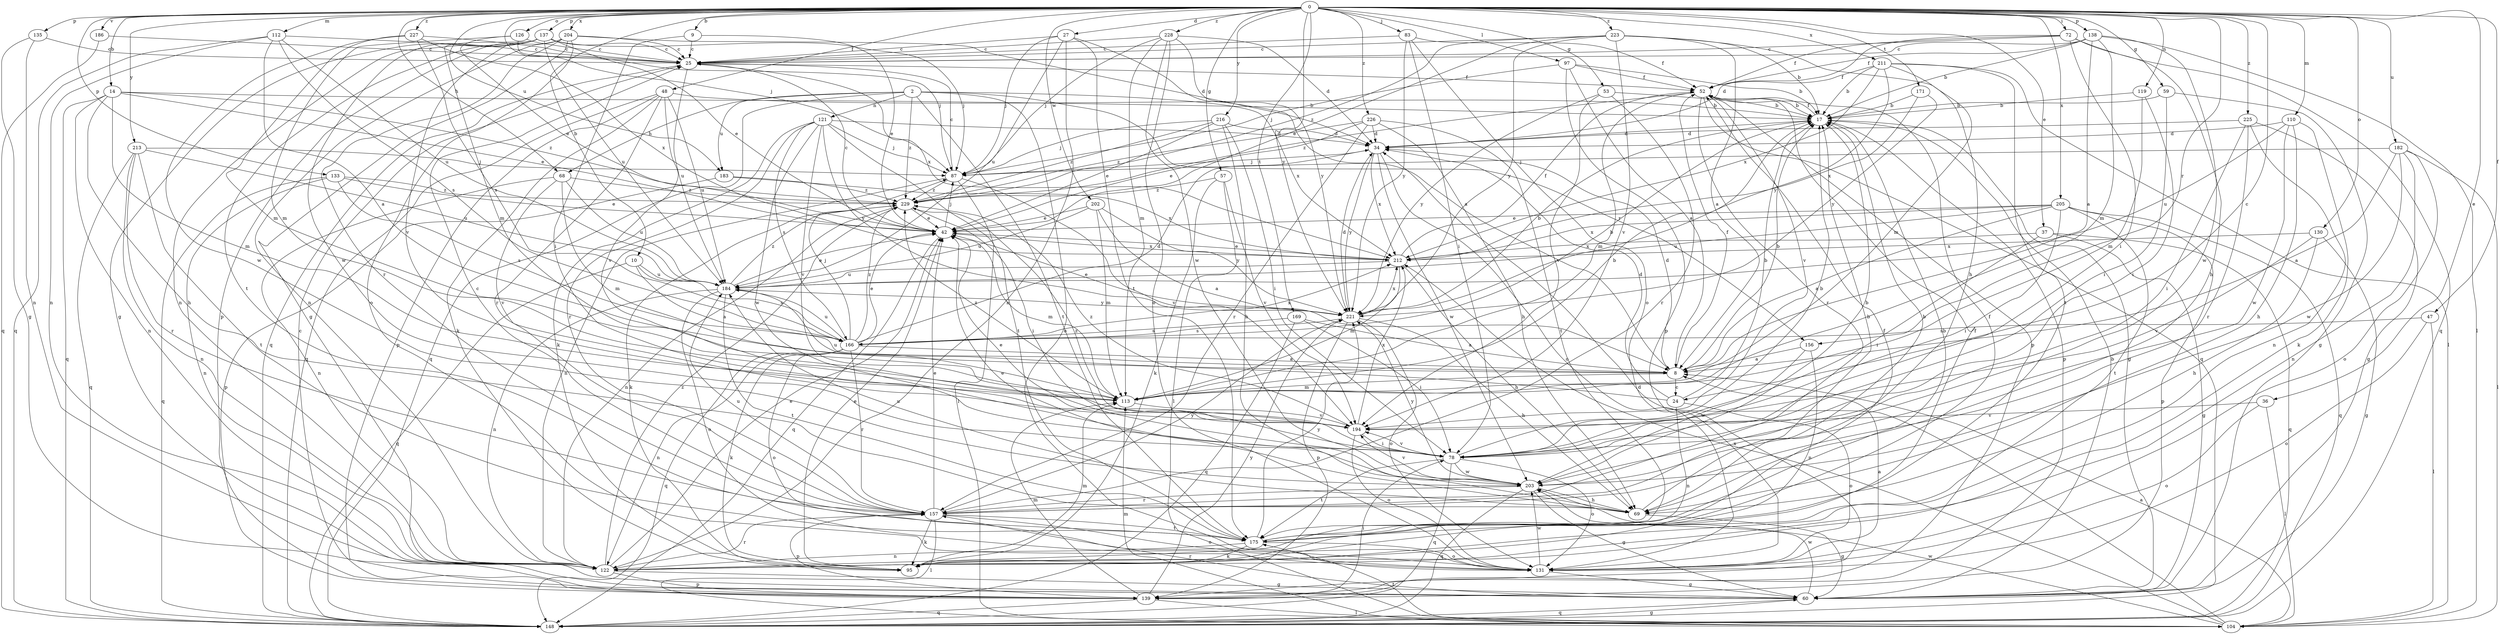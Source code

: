 strict digraph  {
0;
2;
8;
9;
10;
14;
17;
24;
25;
27;
34;
36;
37;
42;
47;
48;
52;
53;
57;
59;
60;
68;
69;
72;
78;
83;
87;
95;
97;
104;
110;
112;
113;
119;
121;
122;
126;
130;
131;
133;
135;
137;
138;
139;
148;
156;
157;
166;
169;
171;
175;
182;
183;
184;
186;
194;
202;
203;
204;
205;
211;
212;
213;
216;
221;
223;
225;
226;
227;
228;
229;
0 -> 9  [label=b];
0 -> 10  [label=b];
0 -> 14  [label=b];
0 -> 24  [label=c];
0 -> 27  [label=d];
0 -> 36  [label=e];
0 -> 37  [label=e];
0 -> 47  [label=f];
0 -> 48  [label=f];
0 -> 53  [label=g];
0 -> 57  [label=g];
0 -> 59  [label=g];
0 -> 68  [label=h];
0 -> 72  [label=i];
0 -> 83  [label=j];
0 -> 87  [label=j];
0 -> 97  [label=l];
0 -> 110  [label=m];
0 -> 112  [label=m];
0 -> 119  [label=n];
0 -> 126  [label=o];
0 -> 130  [label=o];
0 -> 133  [label=p];
0 -> 135  [label=p];
0 -> 137  [label=p];
0 -> 138  [label=p];
0 -> 156  [label=r];
0 -> 169  [label=t];
0 -> 171  [label=t];
0 -> 182  [label=u];
0 -> 183  [label=u];
0 -> 186  [label=v];
0 -> 202  [label=w];
0 -> 204  [label=x];
0 -> 205  [label=x];
0 -> 211  [label=x];
0 -> 213  [label=y];
0 -> 216  [label=y];
0 -> 221  [label=y];
0 -> 223  [label=z];
0 -> 225  [label=z];
0 -> 226  [label=z];
0 -> 227  [label=z];
0 -> 228  [label=z];
2 -> 68  [label=h];
2 -> 121  [label=n];
2 -> 131  [label=o];
2 -> 148  [label=q];
2 -> 156  [label=r];
2 -> 175  [label=t];
2 -> 183  [label=u];
2 -> 212  [label=x];
2 -> 229  [label=z];
8 -> 17  [label=b];
8 -> 24  [label=c];
8 -> 34  [label=d];
8 -> 52  [label=f];
8 -> 113  [label=m];
9 -> 25  [label=c];
9 -> 42  [label=e];
9 -> 78  [label=i];
10 -> 8  [label=a];
10 -> 148  [label=q];
10 -> 166  [label=s];
10 -> 184  [label=u];
14 -> 17  [label=b];
14 -> 42  [label=e];
14 -> 69  [label=h];
14 -> 113  [label=m];
14 -> 122  [label=n];
14 -> 148  [label=q];
14 -> 229  [label=z];
17 -> 34  [label=d];
17 -> 52  [label=f];
17 -> 60  [label=g];
17 -> 139  [label=p];
24 -> 17  [label=b];
24 -> 34  [label=d];
24 -> 122  [label=n];
24 -> 131  [label=o];
24 -> 184  [label=u];
25 -> 52  [label=f];
25 -> 148  [label=q];
25 -> 184  [label=u];
25 -> 212  [label=x];
27 -> 8  [label=a];
27 -> 25  [label=c];
27 -> 87  [label=j];
27 -> 122  [label=n];
27 -> 175  [label=t];
27 -> 184  [label=u];
34 -> 87  [label=j];
34 -> 131  [label=o];
34 -> 203  [label=w];
34 -> 212  [label=x];
34 -> 221  [label=y];
36 -> 104  [label=l];
36 -> 131  [label=o];
36 -> 194  [label=v];
37 -> 60  [label=g];
37 -> 78  [label=i];
37 -> 148  [label=q];
37 -> 212  [label=x];
42 -> 25  [label=c];
42 -> 87  [label=j];
42 -> 113  [label=m];
42 -> 148  [label=q];
42 -> 212  [label=x];
47 -> 104  [label=l];
47 -> 131  [label=o];
47 -> 166  [label=s];
48 -> 17  [label=b];
48 -> 95  [label=k];
48 -> 139  [label=p];
48 -> 148  [label=q];
48 -> 157  [label=r];
48 -> 184  [label=u];
48 -> 194  [label=v];
52 -> 17  [label=b];
52 -> 113  [label=m];
52 -> 139  [label=p];
52 -> 148  [label=q];
52 -> 157  [label=r];
52 -> 194  [label=v];
52 -> 229  [label=z];
53 -> 17  [label=b];
53 -> 157  [label=r];
53 -> 194  [label=v];
53 -> 221  [label=y];
57 -> 95  [label=k];
57 -> 104  [label=l];
57 -> 194  [label=v];
57 -> 229  [label=z];
59 -> 17  [label=b];
59 -> 60  [label=g];
59 -> 78  [label=i];
60 -> 17  [label=b];
60 -> 148  [label=q];
60 -> 157  [label=r];
60 -> 203  [label=w];
68 -> 113  [label=m];
68 -> 122  [label=n];
68 -> 184  [label=u];
68 -> 194  [label=v];
68 -> 229  [label=z];
69 -> 17  [label=b];
69 -> 42  [label=e];
69 -> 60  [label=g];
69 -> 184  [label=u];
72 -> 25  [label=c];
72 -> 34  [label=d];
72 -> 52  [label=f];
72 -> 69  [label=h];
72 -> 78  [label=i];
72 -> 148  [label=q];
78 -> 17  [label=b];
78 -> 42  [label=e];
78 -> 131  [label=o];
78 -> 148  [label=q];
78 -> 175  [label=t];
78 -> 194  [label=v];
78 -> 203  [label=w];
78 -> 229  [label=z];
83 -> 25  [label=c];
83 -> 52  [label=f];
83 -> 78  [label=i];
83 -> 131  [label=o];
83 -> 221  [label=y];
87 -> 25  [label=c];
87 -> 104  [label=l];
87 -> 122  [label=n];
87 -> 194  [label=v];
87 -> 229  [label=z];
95 -> 42  [label=e];
95 -> 52  [label=f];
95 -> 113  [label=m];
97 -> 8  [label=a];
97 -> 17  [label=b];
97 -> 52  [label=f];
97 -> 87  [label=j];
97 -> 139  [label=p];
104 -> 8  [label=a];
104 -> 34  [label=d];
104 -> 113  [label=m];
104 -> 175  [label=t];
104 -> 203  [label=w];
104 -> 212  [label=x];
110 -> 34  [label=d];
110 -> 69  [label=h];
110 -> 95  [label=k];
110 -> 184  [label=u];
110 -> 203  [label=w];
112 -> 8  [label=a];
112 -> 25  [label=c];
112 -> 122  [label=n];
112 -> 148  [label=q];
112 -> 166  [label=s];
112 -> 184  [label=u];
113 -> 17  [label=b];
113 -> 194  [label=v];
113 -> 229  [label=z];
119 -> 17  [label=b];
119 -> 78  [label=i];
119 -> 113  [label=m];
121 -> 34  [label=d];
121 -> 87  [label=j];
121 -> 95  [label=k];
121 -> 157  [label=r];
121 -> 166  [label=s];
121 -> 175  [label=t];
121 -> 194  [label=v];
121 -> 203  [label=w];
121 -> 221  [label=y];
122 -> 42  [label=e];
122 -> 52  [label=f];
122 -> 60  [label=g];
122 -> 139  [label=p];
122 -> 157  [label=r];
122 -> 229  [label=z];
126 -> 25  [label=c];
126 -> 42  [label=e];
126 -> 87  [label=j];
126 -> 113  [label=m];
130 -> 60  [label=g];
130 -> 69  [label=h];
130 -> 194  [label=v];
130 -> 212  [label=x];
131 -> 8  [label=a];
131 -> 60  [label=g];
131 -> 203  [label=w];
133 -> 42  [label=e];
133 -> 122  [label=n];
133 -> 148  [label=q];
133 -> 166  [label=s];
133 -> 229  [label=z];
135 -> 25  [label=c];
135 -> 60  [label=g];
135 -> 122  [label=n];
137 -> 25  [label=c];
137 -> 42  [label=e];
137 -> 60  [label=g];
137 -> 87  [label=j];
137 -> 113  [label=m];
137 -> 122  [label=n];
137 -> 175  [label=t];
137 -> 184  [label=u];
137 -> 194  [label=v];
137 -> 203  [label=w];
138 -> 8  [label=a];
138 -> 17  [label=b];
138 -> 25  [label=c];
138 -> 52  [label=f];
138 -> 104  [label=l];
138 -> 113  [label=m];
138 -> 203  [label=w];
139 -> 25  [label=c];
139 -> 78  [label=i];
139 -> 104  [label=l];
139 -> 113  [label=m];
139 -> 148  [label=q];
139 -> 221  [label=y];
148 -> 60  [label=g];
156 -> 8  [label=a];
156 -> 122  [label=n];
156 -> 203  [label=w];
157 -> 17  [label=b];
157 -> 25  [label=c];
157 -> 42  [label=e];
157 -> 95  [label=k];
157 -> 104  [label=l];
157 -> 131  [label=o];
157 -> 139  [label=p];
157 -> 175  [label=t];
157 -> 184  [label=u];
157 -> 221  [label=y];
166 -> 8  [label=a];
166 -> 17  [label=b];
166 -> 34  [label=d];
166 -> 42  [label=e];
166 -> 87  [label=j];
166 -> 95  [label=k];
166 -> 122  [label=n];
166 -> 131  [label=o];
166 -> 148  [label=q];
166 -> 157  [label=r];
166 -> 184  [label=u];
166 -> 212  [label=x];
166 -> 229  [label=z];
169 -> 8  [label=a];
169 -> 78  [label=i];
169 -> 148  [label=q];
169 -> 166  [label=s];
171 -> 17  [label=b];
171 -> 212  [label=x];
171 -> 221  [label=y];
175 -> 17  [label=b];
175 -> 52  [label=f];
175 -> 95  [label=k];
175 -> 122  [label=n];
175 -> 131  [label=o];
175 -> 221  [label=y];
182 -> 8  [label=a];
182 -> 87  [label=j];
182 -> 104  [label=l];
182 -> 122  [label=n];
182 -> 131  [label=o];
182 -> 203  [label=w];
183 -> 139  [label=p];
183 -> 212  [label=x];
183 -> 229  [label=z];
184 -> 42  [label=e];
184 -> 122  [label=n];
184 -> 131  [label=o];
184 -> 175  [label=t];
184 -> 221  [label=y];
184 -> 229  [label=z];
186 -> 25  [label=c];
186 -> 148  [label=q];
194 -> 78  [label=i];
194 -> 131  [label=o];
194 -> 212  [label=x];
194 -> 229  [label=z];
202 -> 8  [label=a];
202 -> 42  [label=e];
202 -> 113  [label=m];
202 -> 184  [label=u];
202 -> 221  [label=y];
203 -> 17  [label=b];
203 -> 60  [label=g];
203 -> 69  [label=h];
203 -> 148  [label=q];
203 -> 157  [label=r];
203 -> 194  [label=v];
203 -> 221  [label=y];
204 -> 25  [label=c];
204 -> 34  [label=d];
204 -> 60  [label=g];
204 -> 122  [label=n];
204 -> 131  [label=o];
204 -> 139  [label=p];
204 -> 157  [label=r];
205 -> 8  [label=a];
205 -> 42  [label=e];
205 -> 78  [label=i];
205 -> 139  [label=p];
205 -> 148  [label=q];
205 -> 175  [label=t];
205 -> 184  [label=u];
205 -> 212  [label=x];
211 -> 17  [label=b];
211 -> 52  [label=f];
211 -> 104  [label=l];
211 -> 113  [label=m];
211 -> 175  [label=t];
211 -> 212  [label=x];
211 -> 221  [label=y];
212 -> 42  [label=e];
212 -> 52  [label=f];
212 -> 69  [label=h];
212 -> 113  [label=m];
212 -> 184  [label=u];
213 -> 87  [label=j];
213 -> 122  [label=n];
213 -> 148  [label=q];
213 -> 157  [label=r];
213 -> 175  [label=t];
213 -> 184  [label=u];
216 -> 34  [label=d];
216 -> 42  [label=e];
216 -> 69  [label=h];
216 -> 78  [label=i];
216 -> 87  [label=j];
216 -> 229  [label=z];
221 -> 17  [label=b];
221 -> 34  [label=d];
221 -> 42  [label=e];
221 -> 69  [label=h];
221 -> 131  [label=o];
221 -> 139  [label=p];
221 -> 166  [label=s];
221 -> 212  [label=x];
223 -> 8  [label=a];
223 -> 17  [label=b];
223 -> 25  [label=c];
223 -> 42  [label=e];
223 -> 69  [label=h];
223 -> 194  [label=v];
223 -> 221  [label=y];
223 -> 229  [label=z];
225 -> 34  [label=d];
225 -> 60  [label=g];
225 -> 78  [label=i];
225 -> 122  [label=n];
225 -> 157  [label=r];
226 -> 34  [label=d];
226 -> 42  [label=e];
226 -> 69  [label=h];
226 -> 157  [label=r];
226 -> 175  [label=t];
226 -> 229  [label=z];
227 -> 25  [label=c];
227 -> 113  [label=m];
227 -> 166  [label=s];
227 -> 203  [label=w];
227 -> 212  [label=x];
228 -> 25  [label=c];
228 -> 34  [label=d];
228 -> 87  [label=j];
228 -> 113  [label=m];
228 -> 131  [label=o];
228 -> 203  [label=w];
228 -> 221  [label=y];
229 -> 42  [label=e];
229 -> 78  [label=i];
229 -> 95  [label=k];
229 -> 122  [label=n];
}
